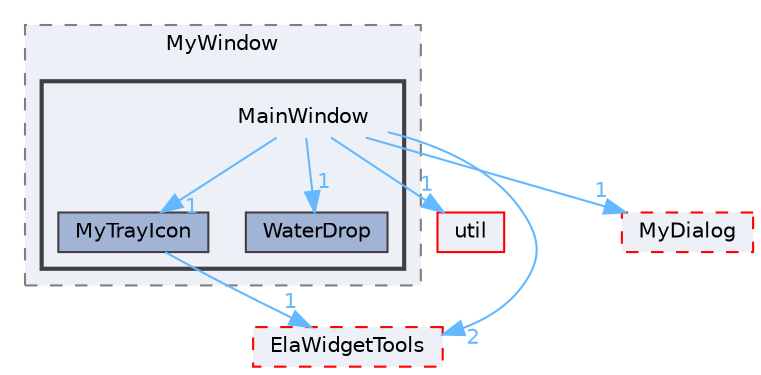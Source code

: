 digraph "MainWindow"
{
 // LATEX_PDF_SIZE
  bgcolor="transparent";
  edge [fontname=Helvetica,fontsize=10,labelfontname=Helvetica,labelfontsize=10];
  node [fontname=Helvetica,fontsize=10,shape=box,height=0.2,width=0.4];
  compound=true
  subgraph clusterdir_4b9cab5655b1fb428a6082722224fbe8 {
    graph [ bgcolor="#edf0f7", pencolor="grey50", label="MyWindow", fontname=Helvetica,fontsize=10 style="filled,dashed", URL="dir_4b9cab5655b1fb428a6082722224fbe8.html",tooltip=""]
  subgraph clusterdir_d44605aa5f483c8bab0517372e776b6f {
    graph [ bgcolor="#edf0f7", pencolor="grey25", label="", fontname=Helvetica,fontsize=10 style="filled,bold", URL="dir_d44605aa5f483c8bab0517372e776b6f.html",tooltip=""]
    dir_d44605aa5f483c8bab0517372e776b6f [shape=plaintext, label="MainWindow"];
  dir_57ba8d8bf3e1cdefeefad286d97da5bc [label="MyTrayIcon", fillcolor="#a2b4d6", color="grey25", style="filled", URL="dir_57ba8d8bf3e1cdefeefad286d97da5bc.html",tooltip=""];
  dir_a204edbcbd86d2cfe8812bde5172b194 [label="WaterDrop", fillcolor="#a2b4d6", color="grey25", style="filled", URL="dir_a204edbcbd86d2cfe8812bde5172b194.html",tooltip=""];
  }
  }
  dir_23ec12649285f9fabf3a6b7380226c28 [label="util", fillcolor="#edf0f7", color="red", style="filled", URL="dir_23ec12649285f9fabf3a6b7380226c28.html",tooltip=""];
  dir_c41e0d0e814e23de337c335e201650d3 [label="ElaWidgetTools", fillcolor="#edf0f7", color="red", style="filled,dashed", URL="dir_c41e0d0e814e23de337c335e201650d3.html",tooltip=""];
  dir_d50f460aa812bcbc27a8eae44a412448 [label="MyDialog", fillcolor="#edf0f7", color="red", style="filled,dashed", URL="dir_d50f460aa812bcbc27a8eae44a412448.html",tooltip=""];
  dir_d44605aa5f483c8bab0517372e776b6f->dir_23ec12649285f9fabf3a6b7380226c28 [headlabel="1", labeldistance=1.5 headhref="dir_000201_000357.html" href="dir_000201_000357.html" color="steelblue1" fontcolor="steelblue1"];
  dir_d44605aa5f483c8bab0517372e776b6f->dir_57ba8d8bf3e1cdefeefad286d97da5bc [headlabel="1", labeldistance=1.5 headhref="dir_000201_000271.html" href="dir_000201_000271.html" color="steelblue1" fontcolor="steelblue1"];
  dir_d44605aa5f483c8bab0517372e776b6f->dir_a204edbcbd86d2cfe8812bde5172b194 [headlabel="1", labeldistance=1.5 headhref="dir_000201_000370.html" href="dir_000201_000370.html" color="steelblue1" fontcolor="steelblue1"];
  dir_d44605aa5f483c8bab0517372e776b6f->dir_c41e0d0e814e23de337c335e201650d3 [headlabel="2", labeldistance=1.5 headhref="dir_000201_000086.html" href="dir_000201_000086.html" color="steelblue1" fontcolor="steelblue1"];
  dir_d44605aa5f483c8bab0517372e776b6f->dir_d50f460aa812bcbc27a8eae44a412448 [headlabel="1", labeldistance=1.5 headhref="dir_000201_000239.html" href="dir_000201_000239.html" color="steelblue1" fontcolor="steelblue1"];
  dir_57ba8d8bf3e1cdefeefad286d97da5bc->dir_c41e0d0e814e23de337c335e201650d3 [headlabel="1", labeldistance=1.5 headhref="dir_000271_000086.html" href="dir_000271_000086.html" color="steelblue1" fontcolor="steelblue1"];
}
